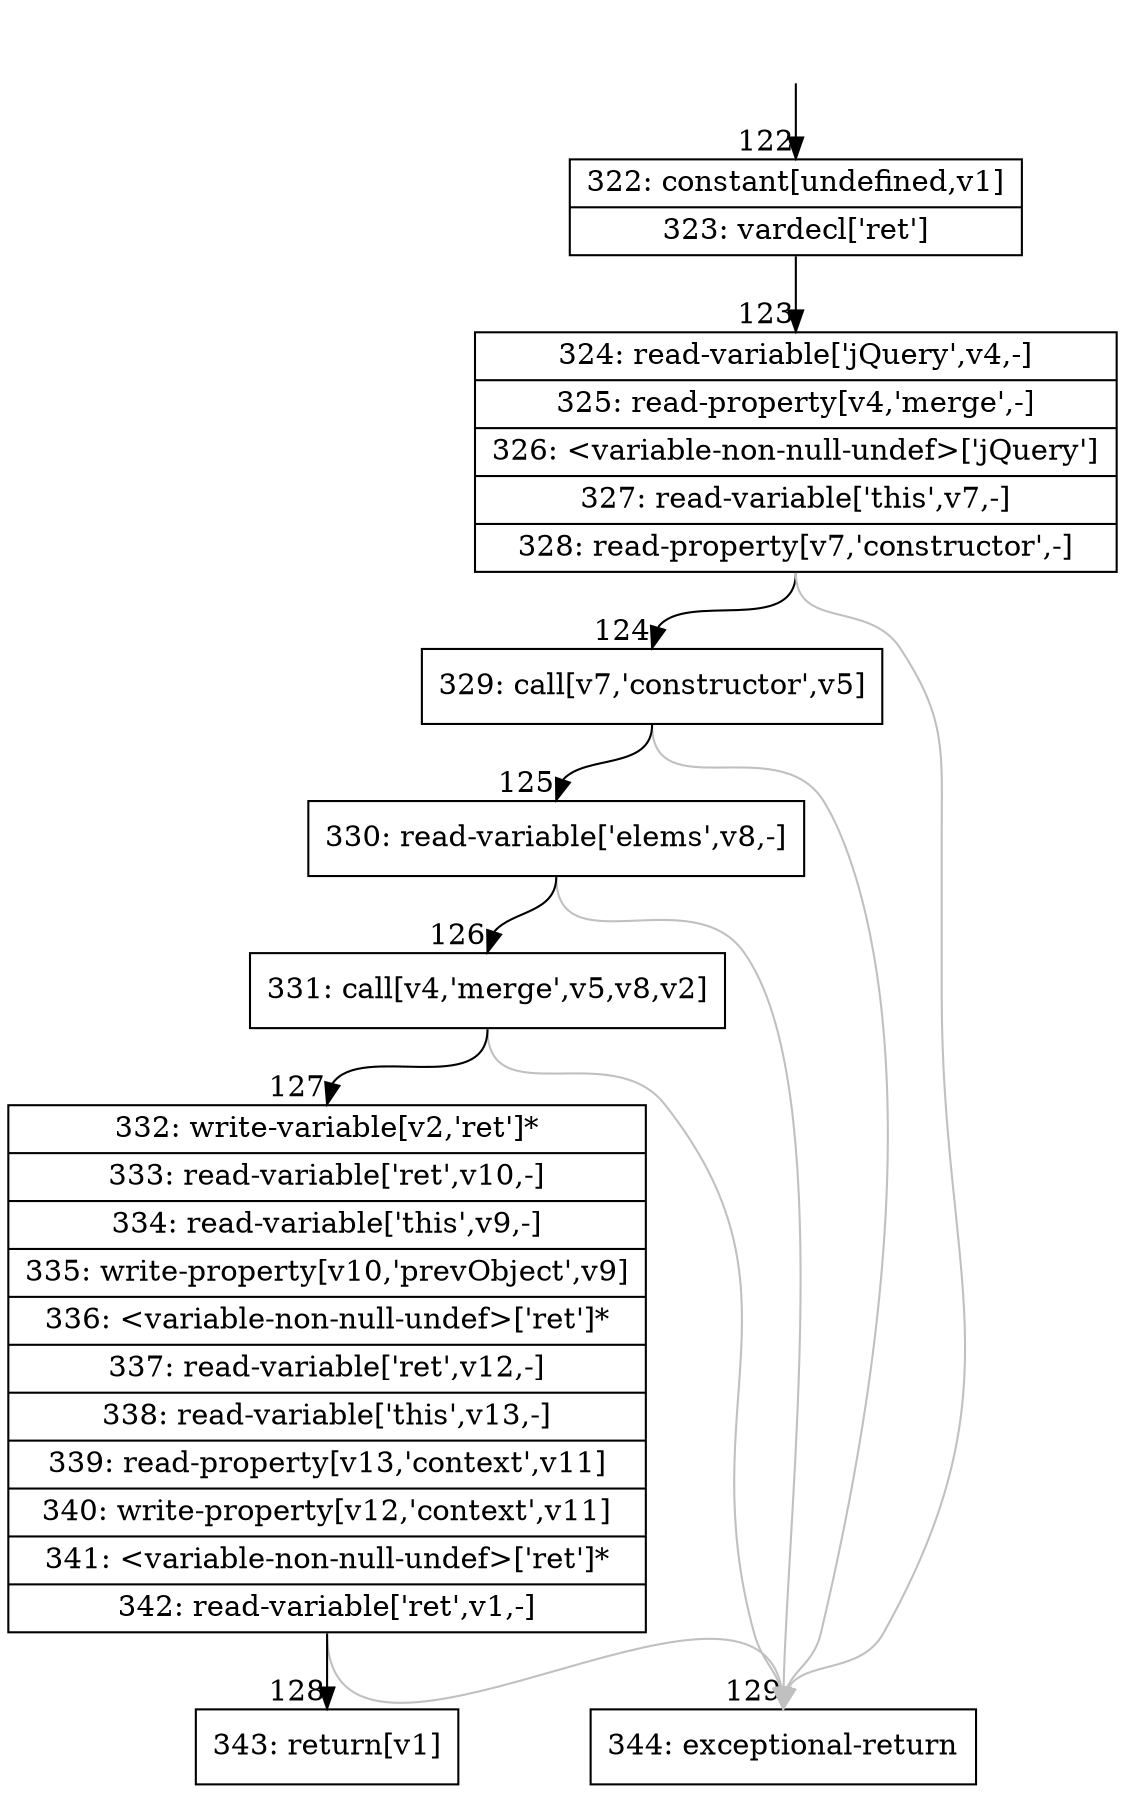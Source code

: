 digraph {
rankdir="TD"
BB_entry8[shape=none,label=""];
BB_entry8 -> BB122 [tailport=s, headport=n, headlabel="    122"]
BB122 [shape=record label="{322: constant[undefined,v1]|323: vardecl['ret']}" ] 
BB122 -> BB123 [tailport=s, headport=n, headlabel="      123"]
BB123 [shape=record label="{324: read-variable['jQuery',v4,-]|325: read-property[v4,'merge',-]|326: \<variable-non-null-undef\>['jQuery']|327: read-variable['this',v7,-]|328: read-property[v7,'constructor',-]}" ] 
BB123 -> BB124 [tailport=s, headport=n, headlabel="      124"]
BB123 -> BB129 [tailport=s, headport=n, color=gray, headlabel="      129"]
BB124 [shape=record label="{329: call[v7,'constructor',v5]}" ] 
BB124 -> BB125 [tailport=s, headport=n, headlabel="      125"]
BB124 -> BB129 [tailport=s, headport=n, color=gray]
BB125 [shape=record label="{330: read-variable['elems',v8,-]}" ] 
BB125 -> BB126 [tailport=s, headport=n, headlabel="      126"]
BB125 -> BB129 [tailport=s, headport=n, color=gray]
BB126 [shape=record label="{331: call[v4,'merge',v5,v8,v2]}" ] 
BB126 -> BB127 [tailport=s, headport=n, headlabel="      127"]
BB126 -> BB129 [tailport=s, headport=n, color=gray]
BB127 [shape=record label="{332: write-variable[v2,'ret']*|333: read-variable['ret',v10,-]|334: read-variable['this',v9,-]|335: write-property[v10,'prevObject',v9]|336: \<variable-non-null-undef\>['ret']*|337: read-variable['ret',v12,-]|338: read-variable['this',v13,-]|339: read-property[v13,'context',v11]|340: write-property[v12,'context',v11]|341: \<variable-non-null-undef\>['ret']*|342: read-variable['ret',v1,-]}" ] 
BB127 -> BB128 [tailport=s, headport=n, headlabel="      128"]
BB127 -> BB129 [tailport=s, headport=n, color=gray]
BB128 [shape=record label="{343: return[v1]}" ] 
BB129 [shape=record label="{344: exceptional-return}" ] 
}
